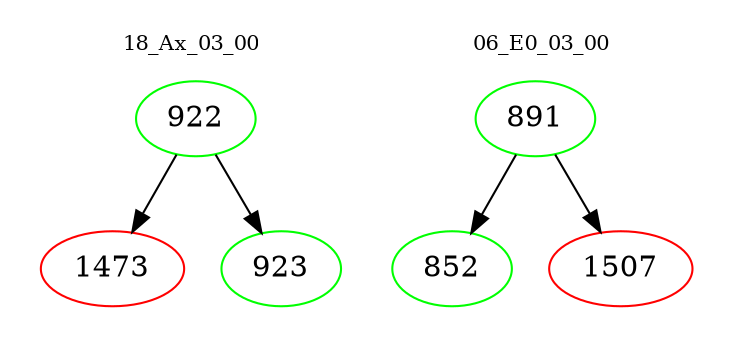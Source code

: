 digraph{
subgraph cluster_0 {
color = white
label = "18_Ax_03_00";
fontsize=10;
T0_922 [label="922", color="green"]
T0_922 -> T0_1473 [color="black"]
T0_1473 [label="1473", color="red"]
T0_922 -> T0_923 [color="black"]
T0_923 [label="923", color="green"]
}
subgraph cluster_1 {
color = white
label = "06_E0_03_00";
fontsize=10;
T1_891 [label="891", color="green"]
T1_891 -> T1_852 [color="black"]
T1_852 [label="852", color="green"]
T1_891 -> T1_1507 [color="black"]
T1_1507 [label="1507", color="red"]
}
}
